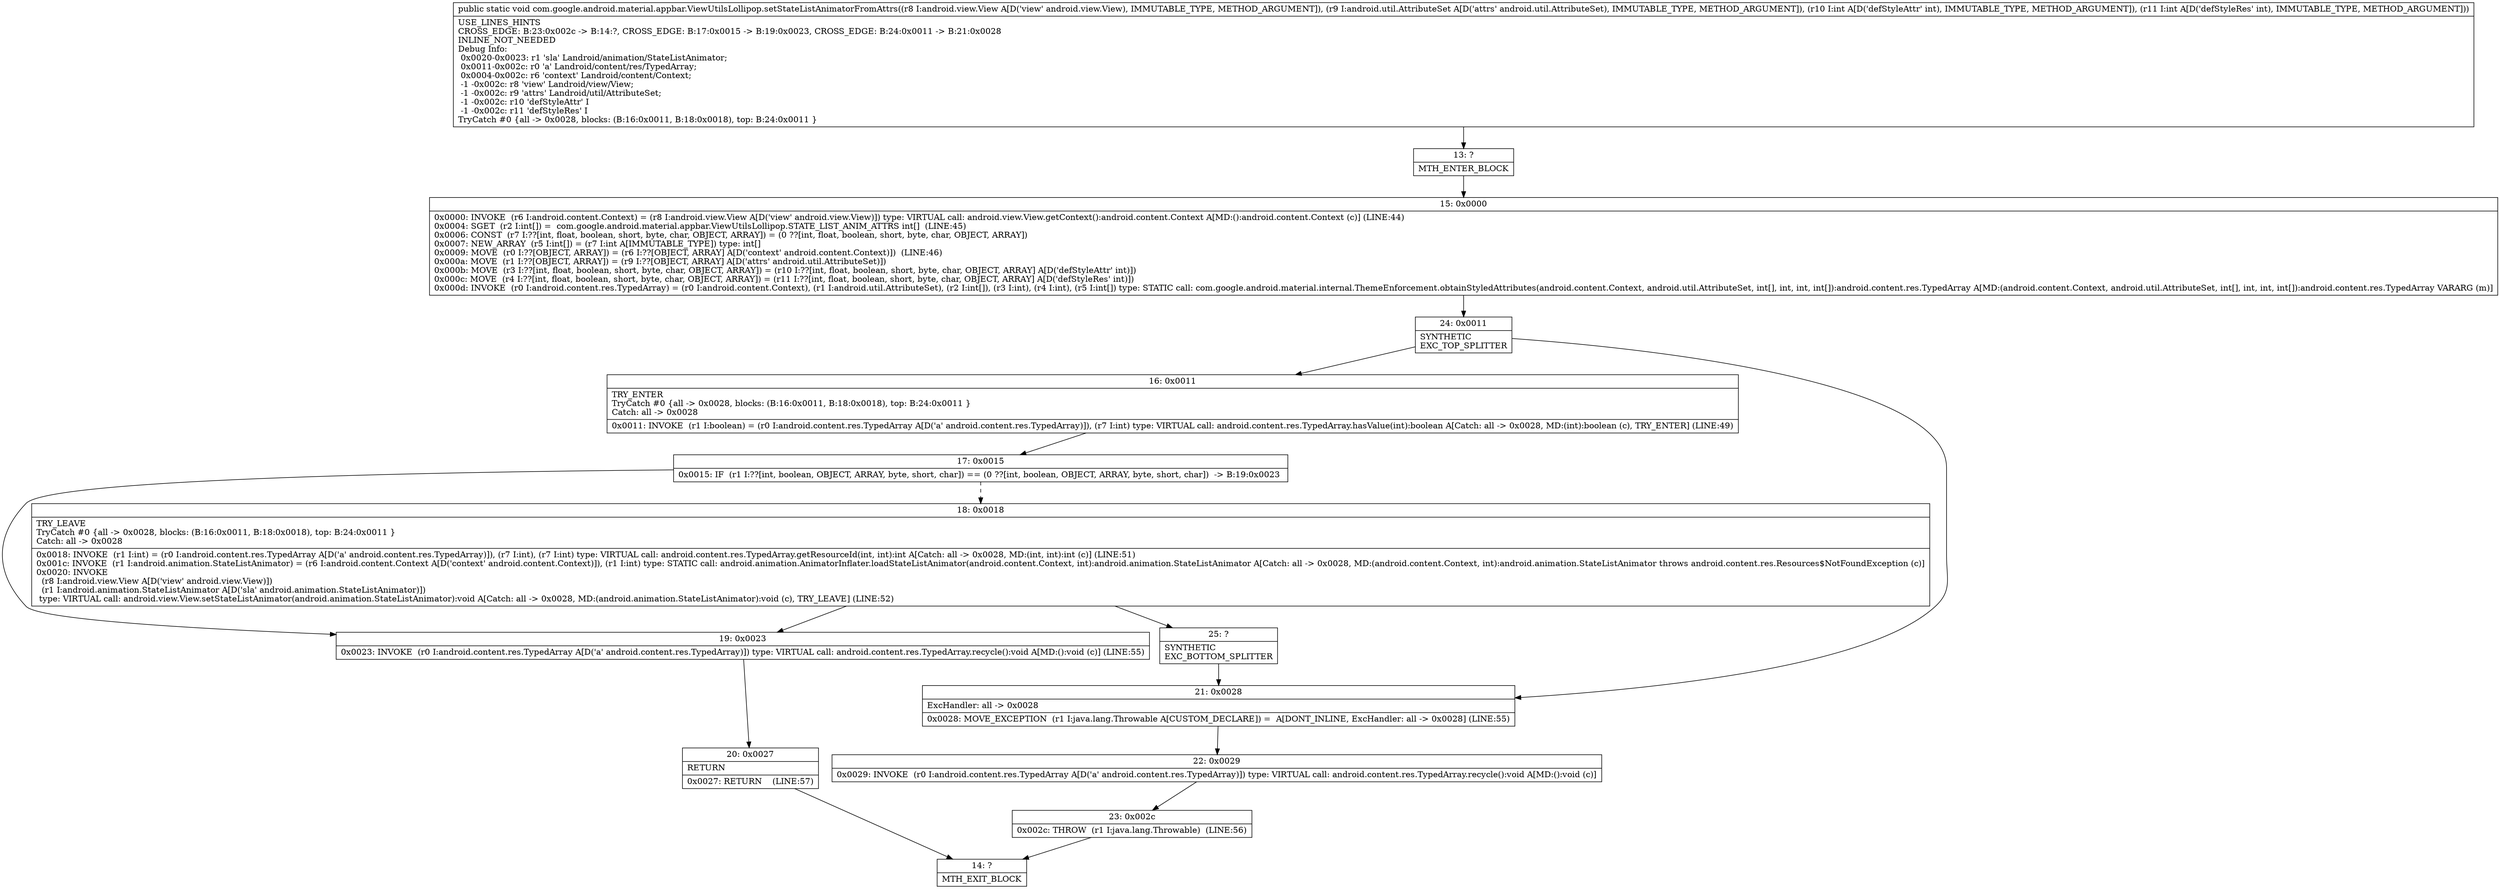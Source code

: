 digraph "CFG forcom.google.android.material.appbar.ViewUtilsLollipop.setStateListAnimatorFromAttrs(Landroid\/view\/View;Landroid\/util\/AttributeSet;II)V" {
Node_13 [shape=record,label="{13\:\ ?|MTH_ENTER_BLOCK\l}"];
Node_15 [shape=record,label="{15\:\ 0x0000|0x0000: INVOKE  (r6 I:android.content.Context) = (r8 I:android.view.View A[D('view' android.view.View)]) type: VIRTUAL call: android.view.View.getContext():android.content.Context A[MD:():android.content.Context (c)] (LINE:44)\l0x0004: SGET  (r2 I:int[]) =  com.google.android.material.appbar.ViewUtilsLollipop.STATE_LIST_ANIM_ATTRS int[]  (LINE:45)\l0x0006: CONST  (r7 I:??[int, float, boolean, short, byte, char, OBJECT, ARRAY]) = (0 ??[int, float, boolean, short, byte, char, OBJECT, ARRAY]) \l0x0007: NEW_ARRAY  (r5 I:int[]) = (r7 I:int A[IMMUTABLE_TYPE]) type: int[] \l0x0009: MOVE  (r0 I:??[OBJECT, ARRAY]) = (r6 I:??[OBJECT, ARRAY] A[D('context' android.content.Context)])  (LINE:46)\l0x000a: MOVE  (r1 I:??[OBJECT, ARRAY]) = (r9 I:??[OBJECT, ARRAY] A[D('attrs' android.util.AttributeSet)]) \l0x000b: MOVE  (r3 I:??[int, float, boolean, short, byte, char, OBJECT, ARRAY]) = (r10 I:??[int, float, boolean, short, byte, char, OBJECT, ARRAY] A[D('defStyleAttr' int)]) \l0x000c: MOVE  (r4 I:??[int, float, boolean, short, byte, char, OBJECT, ARRAY]) = (r11 I:??[int, float, boolean, short, byte, char, OBJECT, ARRAY] A[D('defStyleRes' int)]) \l0x000d: INVOKE  (r0 I:android.content.res.TypedArray) = (r0 I:android.content.Context), (r1 I:android.util.AttributeSet), (r2 I:int[]), (r3 I:int), (r4 I:int), (r5 I:int[]) type: STATIC call: com.google.android.material.internal.ThemeEnforcement.obtainStyledAttributes(android.content.Context, android.util.AttributeSet, int[], int, int, int[]):android.content.res.TypedArray A[MD:(android.content.Context, android.util.AttributeSet, int[], int, int, int[]):android.content.res.TypedArray VARARG (m)]\l}"];
Node_24 [shape=record,label="{24\:\ 0x0011|SYNTHETIC\lEXC_TOP_SPLITTER\l}"];
Node_16 [shape=record,label="{16\:\ 0x0011|TRY_ENTER\lTryCatch #0 \{all \-\> 0x0028, blocks: (B:16:0x0011, B:18:0x0018), top: B:24:0x0011 \}\lCatch: all \-\> 0x0028\l|0x0011: INVOKE  (r1 I:boolean) = (r0 I:android.content.res.TypedArray A[D('a' android.content.res.TypedArray)]), (r7 I:int) type: VIRTUAL call: android.content.res.TypedArray.hasValue(int):boolean A[Catch: all \-\> 0x0028, MD:(int):boolean (c), TRY_ENTER] (LINE:49)\l}"];
Node_17 [shape=record,label="{17\:\ 0x0015|0x0015: IF  (r1 I:??[int, boolean, OBJECT, ARRAY, byte, short, char]) == (0 ??[int, boolean, OBJECT, ARRAY, byte, short, char])  \-\> B:19:0x0023 \l}"];
Node_18 [shape=record,label="{18\:\ 0x0018|TRY_LEAVE\lTryCatch #0 \{all \-\> 0x0028, blocks: (B:16:0x0011, B:18:0x0018), top: B:24:0x0011 \}\lCatch: all \-\> 0x0028\l|0x0018: INVOKE  (r1 I:int) = (r0 I:android.content.res.TypedArray A[D('a' android.content.res.TypedArray)]), (r7 I:int), (r7 I:int) type: VIRTUAL call: android.content.res.TypedArray.getResourceId(int, int):int A[Catch: all \-\> 0x0028, MD:(int, int):int (c)] (LINE:51)\l0x001c: INVOKE  (r1 I:android.animation.StateListAnimator) = (r6 I:android.content.Context A[D('context' android.content.Context)]), (r1 I:int) type: STATIC call: android.animation.AnimatorInflater.loadStateListAnimator(android.content.Context, int):android.animation.StateListAnimator A[Catch: all \-\> 0x0028, MD:(android.content.Context, int):android.animation.StateListAnimator throws android.content.res.Resources$NotFoundException (c)]\l0x0020: INVOKE  \l  (r8 I:android.view.View A[D('view' android.view.View)])\l  (r1 I:android.animation.StateListAnimator A[D('sla' android.animation.StateListAnimator)])\l type: VIRTUAL call: android.view.View.setStateListAnimator(android.animation.StateListAnimator):void A[Catch: all \-\> 0x0028, MD:(android.animation.StateListAnimator):void (c), TRY_LEAVE] (LINE:52)\l}"];
Node_25 [shape=record,label="{25\:\ ?|SYNTHETIC\lEXC_BOTTOM_SPLITTER\l}"];
Node_19 [shape=record,label="{19\:\ 0x0023|0x0023: INVOKE  (r0 I:android.content.res.TypedArray A[D('a' android.content.res.TypedArray)]) type: VIRTUAL call: android.content.res.TypedArray.recycle():void A[MD:():void (c)] (LINE:55)\l}"];
Node_20 [shape=record,label="{20\:\ 0x0027|RETURN\l|0x0027: RETURN    (LINE:57)\l}"];
Node_14 [shape=record,label="{14\:\ ?|MTH_EXIT_BLOCK\l}"];
Node_21 [shape=record,label="{21\:\ 0x0028|ExcHandler: all \-\> 0x0028\l|0x0028: MOVE_EXCEPTION  (r1 I:java.lang.Throwable A[CUSTOM_DECLARE]) =  A[DONT_INLINE, ExcHandler: all \-\> 0x0028] (LINE:55)\l}"];
Node_22 [shape=record,label="{22\:\ 0x0029|0x0029: INVOKE  (r0 I:android.content.res.TypedArray A[D('a' android.content.res.TypedArray)]) type: VIRTUAL call: android.content.res.TypedArray.recycle():void A[MD:():void (c)]\l}"];
Node_23 [shape=record,label="{23\:\ 0x002c|0x002c: THROW  (r1 I:java.lang.Throwable)  (LINE:56)\l}"];
MethodNode[shape=record,label="{public static void com.google.android.material.appbar.ViewUtilsLollipop.setStateListAnimatorFromAttrs((r8 I:android.view.View A[D('view' android.view.View), IMMUTABLE_TYPE, METHOD_ARGUMENT]), (r9 I:android.util.AttributeSet A[D('attrs' android.util.AttributeSet), IMMUTABLE_TYPE, METHOD_ARGUMENT]), (r10 I:int A[D('defStyleAttr' int), IMMUTABLE_TYPE, METHOD_ARGUMENT]), (r11 I:int A[D('defStyleRes' int), IMMUTABLE_TYPE, METHOD_ARGUMENT]))  | USE_LINES_HINTS\lCROSS_EDGE: B:23:0x002c \-\> B:14:?, CROSS_EDGE: B:17:0x0015 \-\> B:19:0x0023, CROSS_EDGE: B:24:0x0011 \-\> B:21:0x0028\lINLINE_NOT_NEEDED\lDebug Info:\l  0x0020\-0x0023: r1 'sla' Landroid\/animation\/StateListAnimator;\l  0x0011\-0x002c: r0 'a' Landroid\/content\/res\/TypedArray;\l  0x0004\-0x002c: r6 'context' Landroid\/content\/Context;\l  \-1 \-0x002c: r8 'view' Landroid\/view\/View;\l  \-1 \-0x002c: r9 'attrs' Landroid\/util\/AttributeSet;\l  \-1 \-0x002c: r10 'defStyleAttr' I\l  \-1 \-0x002c: r11 'defStyleRes' I\lTryCatch #0 \{all \-\> 0x0028, blocks: (B:16:0x0011, B:18:0x0018), top: B:24:0x0011 \}\l}"];
MethodNode -> Node_13;Node_13 -> Node_15;
Node_15 -> Node_24;
Node_24 -> Node_16;
Node_24 -> Node_21;
Node_16 -> Node_17;
Node_17 -> Node_18[style=dashed];
Node_17 -> Node_19;
Node_18 -> Node_19;
Node_18 -> Node_25;
Node_25 -> Node_21;
Node_19 -> Node_20;
Node_20 -> Node_14;
Node_21 -> Node_22;
Node_22 -> Node_23;
Node_23 -> Node_14;
}

